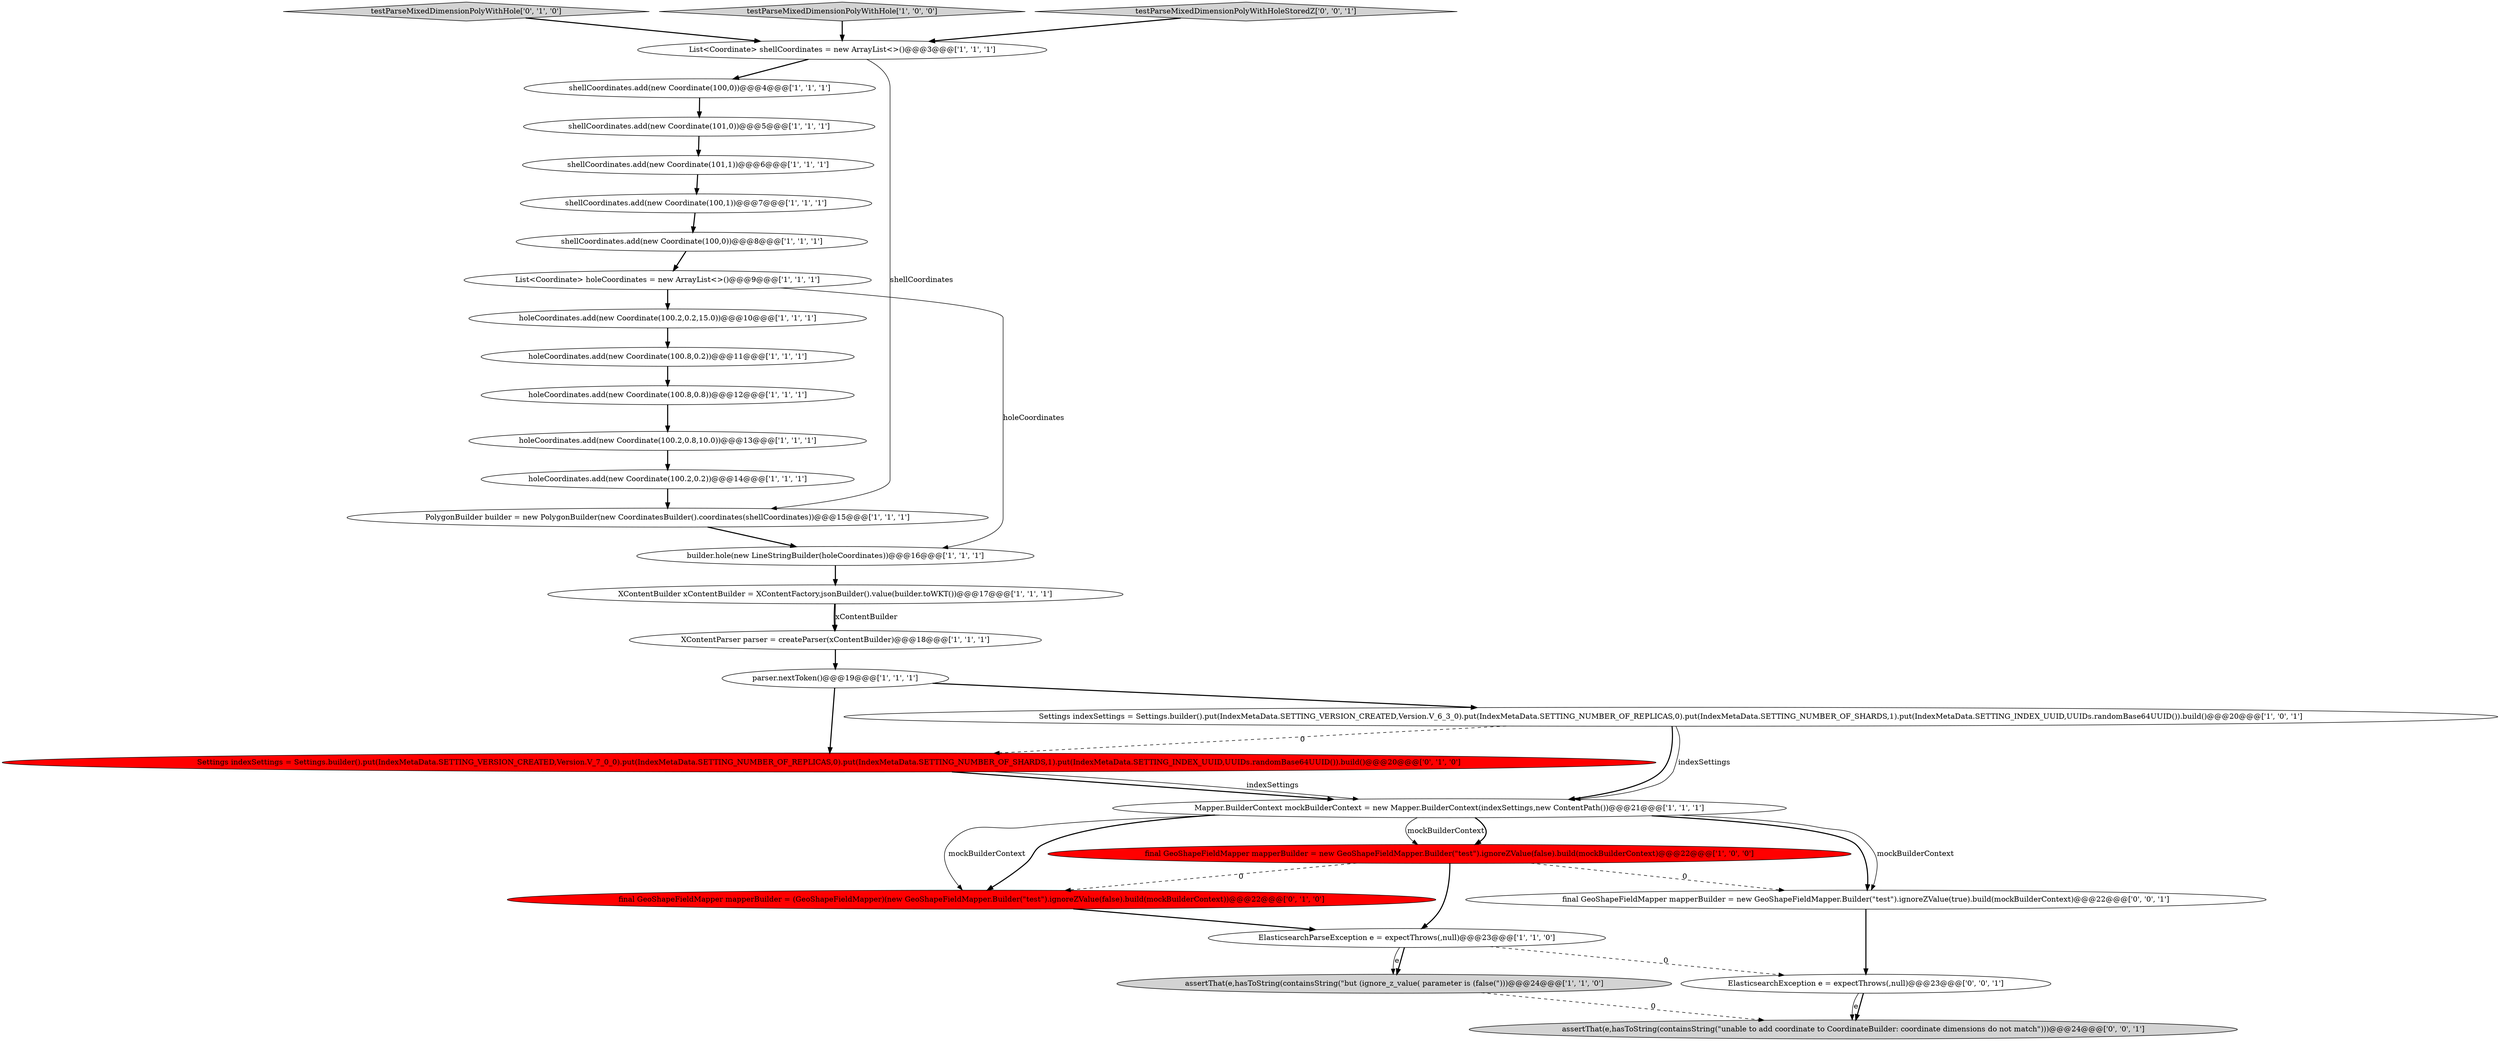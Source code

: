 digraph {
12 [style = filled, label = "assertThat(e,hasToString(containsString(\"but (ignore_z_value( parameter is (false(\")))@@@24@@@['1', '1', '0']", fillcolor = lightgray, shape = ellipse image = "AAA0AAABBB1BBB"];
6 [style = filled, label = "holeCoordinates.add(new Coordinate(100.2,0.8,10.0))@@@13@@@['1', '1', '1']", fillcolor = white, shape = ellipse image = "AAA0AAABBB1BBB"];
18 [style = filled, label = "shellCoordinates.add(new Coordinate(100,0))@@@4@@@['1', '1', '1']", fillcolor = white, shape = ellipse image = "AAA0AAABBB1BBB"];
16 [style = filled, label = "shellCoordinates.add(new Coordinate(101,0))@@@5@@@['1', '1', '1']", fillcolor = white, shape = ellipse image = "AAA0AAABBB1BBB"];
13 [style = filled, label = "shellCoordinates.add(new Coordinate(100,0))@@@8@@@['1', '1', '1']", fillcolor = white, shape = ellipse image = "AAA0AAABBB1BBB"];
0 [style = filled, label = "Mapper.BuilderContext mockBuilderContext = new Mapper.BuilderContext(indexSettings,new ContentPath())@@@21@@@['1', '1', '1']", fillcolor = white, shape = ellipse image = "AAA0AAABBB1BBB"];
15 [style = filled, label = "XContentParser parser = createParser(xContentBuilder)@@@18@@@['1', '1', '1']", fillcolor = white, shape = ellipse image = "AAA0AAABBB1BBB"];
23 [style = filled, label = "Settings indexSettings = Settings.builder().put(IndexMetaData.SETTING_VERSION_CREATED,Version.V_7_0_0).put(IndexMetaData.SETTING_NUMBER_OF_REPLICAS,0).put(IndexMetaData.SETTING_NUMBER_OF_SHARDS,1).put(IndexMetaData.SETTING_INDEX_UUID,UUIDs.randomBase64UUID()).build()@@@20@@@['0', '1', '0']", fillcolor = red, shape = ellipse image = "AAA1AAABBB2BBB"];
19 [style = filled, label = "PolygonBuilder builder = new PolygonBuilder(new CoordinatesBuilder().coordinates(shellCoordinates))@@@15@@@['1', '1', '1']", fillcolor = white, shape = ellipse image = "AAA0AAABBB1BBB"];
7 [style = filled, label = "holeCoordinates.add(new Coordinate(100.2,0.2))@@@14@@@['1', '1', '1']", fillcolor = white, shape = ellipse image = "AAA0AAABBB1BBB"];
25 [style = filled, label = "testParseMixedDimensionPolyWithHole['0', '1', '0']", fillcolor = lightgray, shape = diamond image = "AAA0AAABBB2BBB"];
17 [style = filled, label = "ElasticsearchParseException e = expectThrows(,null)@@@23@@@['1', '1', '0']", fillcolor = white, shape = ellipse image = "AAA0AAABBB1BBB"];
1 [style = filled, label = "shellCoordinates.add(new Coordinate(100,1))@@@7@@@['1', '1', '1']", fillcolor = white, shape = ellipse image = "AAA0AAABBB1BBB"];
22 [style = filled, label = "testParseMixedDimensionPolyWithHole['1', '0', '0']", fillcolor = lightgray, shape = diamond image = "AAA0AAABBB1BBB"];
26 [style = filled, label = "assertThat(e,hasToString(containsString(\"unable to add coordinate to CoordinateBuilder: coordinate dimensions do not match\")))@@@24@@@['0', '0', '1']", fillcolor = lightgray, shape = ellipse image = "AAA0AAABBB3BBB"];
27 [style = filled, label = "ElasticsearchException e = expectThrows(,null)@@@23@@@['0', '0', '1']", fillcolor = white, shape = ellipse image = "AAA0AAABBB3BBB"];
3 [style = filled, label = "builder.hole(new LineStringBuilder(holeCoordinates))@@@16@@@['1', '1', '1']", fillcolor = white, shape = ellipse image = "AAA0AAABBB1BBB"];
20 [style = filled, label = "holeCoordinates.add(new Coordinate(100.2,0.2,15.0))@@@10@@@['1', '1', '1']", fillcolor = white, shape = ellipse image = "AAA0AAABBB1BBB"];
28 [style = filled, label = "testParseMixedDimensionPolyWithHoleStoredZ['0', '0', '1']", fillcolor = lightgray, shape = diamond image = "AAA0AAABBB3BBB"];
11 [style = filled, label = "List<Coordinate> shellCoordinates = new ArrayList<>()@@@3@@@['1', '1', '1']", fillcolor = white, shape = ellipse image = "AAA0AAABBB1BBB"];
24 [style = filled, label = "final GeoShapeFieldMapper mapperBuilder = (GeoShapeFieldMapper)(new GeoShapeFieldMapper.Builder(\"test\").ignoreZValue(false).build(mockBuilderContext))@@@22@@@['0', '1', '0']", fillcolor = red, shape = ellipse image = "AAA1AAABBB2BBB"];
2 [style = filled, label = "parser.nextToken()@@@19@@@['1', '1', '1']", fillcolor = white, shape = ellipse image = "AAA0AAABBB1BBB"];
21 [style = filled, label = "holeCoordinates.add(new Coordinate(100.8,0.8))@@@12@@@['1', '1', '1']", fillcolor = white, shape = ellipse image = "AAA0AAABBB1BBB"];
5 [style = filled, label = "shellCoordinates.add(new Coordinate(101,1))@@@6@@@['1', '1', '1']", fillcolor = white, shape = ellipse image = "AAA0AAABBB1BBB"];
9 [style = filled, label = "holeCoordinates.add(new Coordinate(100.8,0.2))@@@11@@@['1', '1', '1']", fillcolor = white, shape = ellipse image = "AAA0AAABBB1BBB"];
14 [style = filled, label = "Settings indexSettings = Settings.builder().put(IndexMetaData.SETTING_VERSION_CREATED,Version.V_6_3_0).put(IndexMetaData.SETTING_NUMBER_OF_REPLICAS,0).put(IndexMetaData.SETTING_NUMBER_OF_SHARDS,1).put(IndexMetaData.SETTING_INDEX_UUID,UUIDs.randomBase64UUID()).build()@@@20@@@['1', '0', '1']", fillcolor = white, shape = ellipse image = "AAA0AAABBB1BBB"];
10 [style = filled, label = "List<Coordinate> holeCoordinates = new ArrayList<>()@@@9@@@['1', '1', '1']", fillcolor = white, shape = ellipse image = "AAA0AAABBB1BBB"];
29 [style = filled, label = "final GeoShapeFieldMapper mapperBuilder = new GeoShapeFieldMapper.Builder(\"test\").ignoreZValue(true).build(mockBuilderContext)@@@22@@@['0', '0', '1']", fillcolor = white, shape = ellipse image = "AAA0AAABBB3BBB"];
4 [style = filled, label = "final GeoShapeFieldMapper mapperBuilder = new GeoShapeFieldMapper.Builder(\"test\").ignoreZValue(false).build(mockBuilderContext)@@@22@@@['1', '0', '0']", fillcolor = red, shape = ellipse image = "AAA1AAABBB1BBB"];
8 [style = filled, label = "XContentBuilder xContentBuilder = XContentFactory.jsonBuilder().value(builder.toWKT())@@@17@@@['1', '1', '1']", fillcolor = white, shape = ellipse image = "AAA0AAABBB1BBB"];
13->10 [style = bold, label=""];
15->2 [style = bold, label=""];
10->20 [style = bold, label=""];
8->15 [style = bold, label=""];
4->17 [style = bold, label=""];
0->4 [style = solid, label="mockBuilderContext"];
21->6 [style = bold, label=""];
20->9 [style = bold, label=""];
28->11 [style = bold, label=""];
0->24 [style = solid, label="mockBuilderContext"];
0->29 [style = bold, label=""];
17->27 [style = dashed, label="0"];
11->19 [style = solid, label="shellCoordinates"];
23->0 [style = bold, label=""];
1->13 [style = bold, label=""];
11->18 [style = bold, label=""];
23->0 [style = solid, label="indexSettings"];
10->3 [style = solid, label="holeCoordinates"];
12->26 [style = dashed, label="0"];
2->23 [style = bold, label=""];
5->1 [style = bold, label=""];
29->27 [style = bold, label=""];
17->12 [style = solid, label="e"];
17->12 [style = bold, label=""];
14->23 [style = dashed, label="0"];
14->0 [style = bold, label=""];
0->29 [style = solid, label="mockBuilderContext"];
14->0 [style = solid, label="indexSettings"];
0->4 [style = bold, label=""];
25->11 [style = bold, label=""];
3->8 [style = bold, label=""];
0->24 [style = bold, label=""];
2->14 [style = bold, label=""];
24->17 [style = bold, label=""];
9->21 [style = bold, label=""];
8->15 [style = solid, label="xContentBuilder"];
16->5 [style = bold, label=""];
4->24 [style = dashed, label="0"];
4->29 [style = dashed, label="0"];
6->7 [style = bold, label=""];
27->26 [style = solid, label="e"];
7->19 [style = bold, label=""];
19->3 [style = bold, label=""];
22->11 [style = bold, label=""];
27->26 [style = bold, label=""];
18->16 [style = bold, label=""];
}
